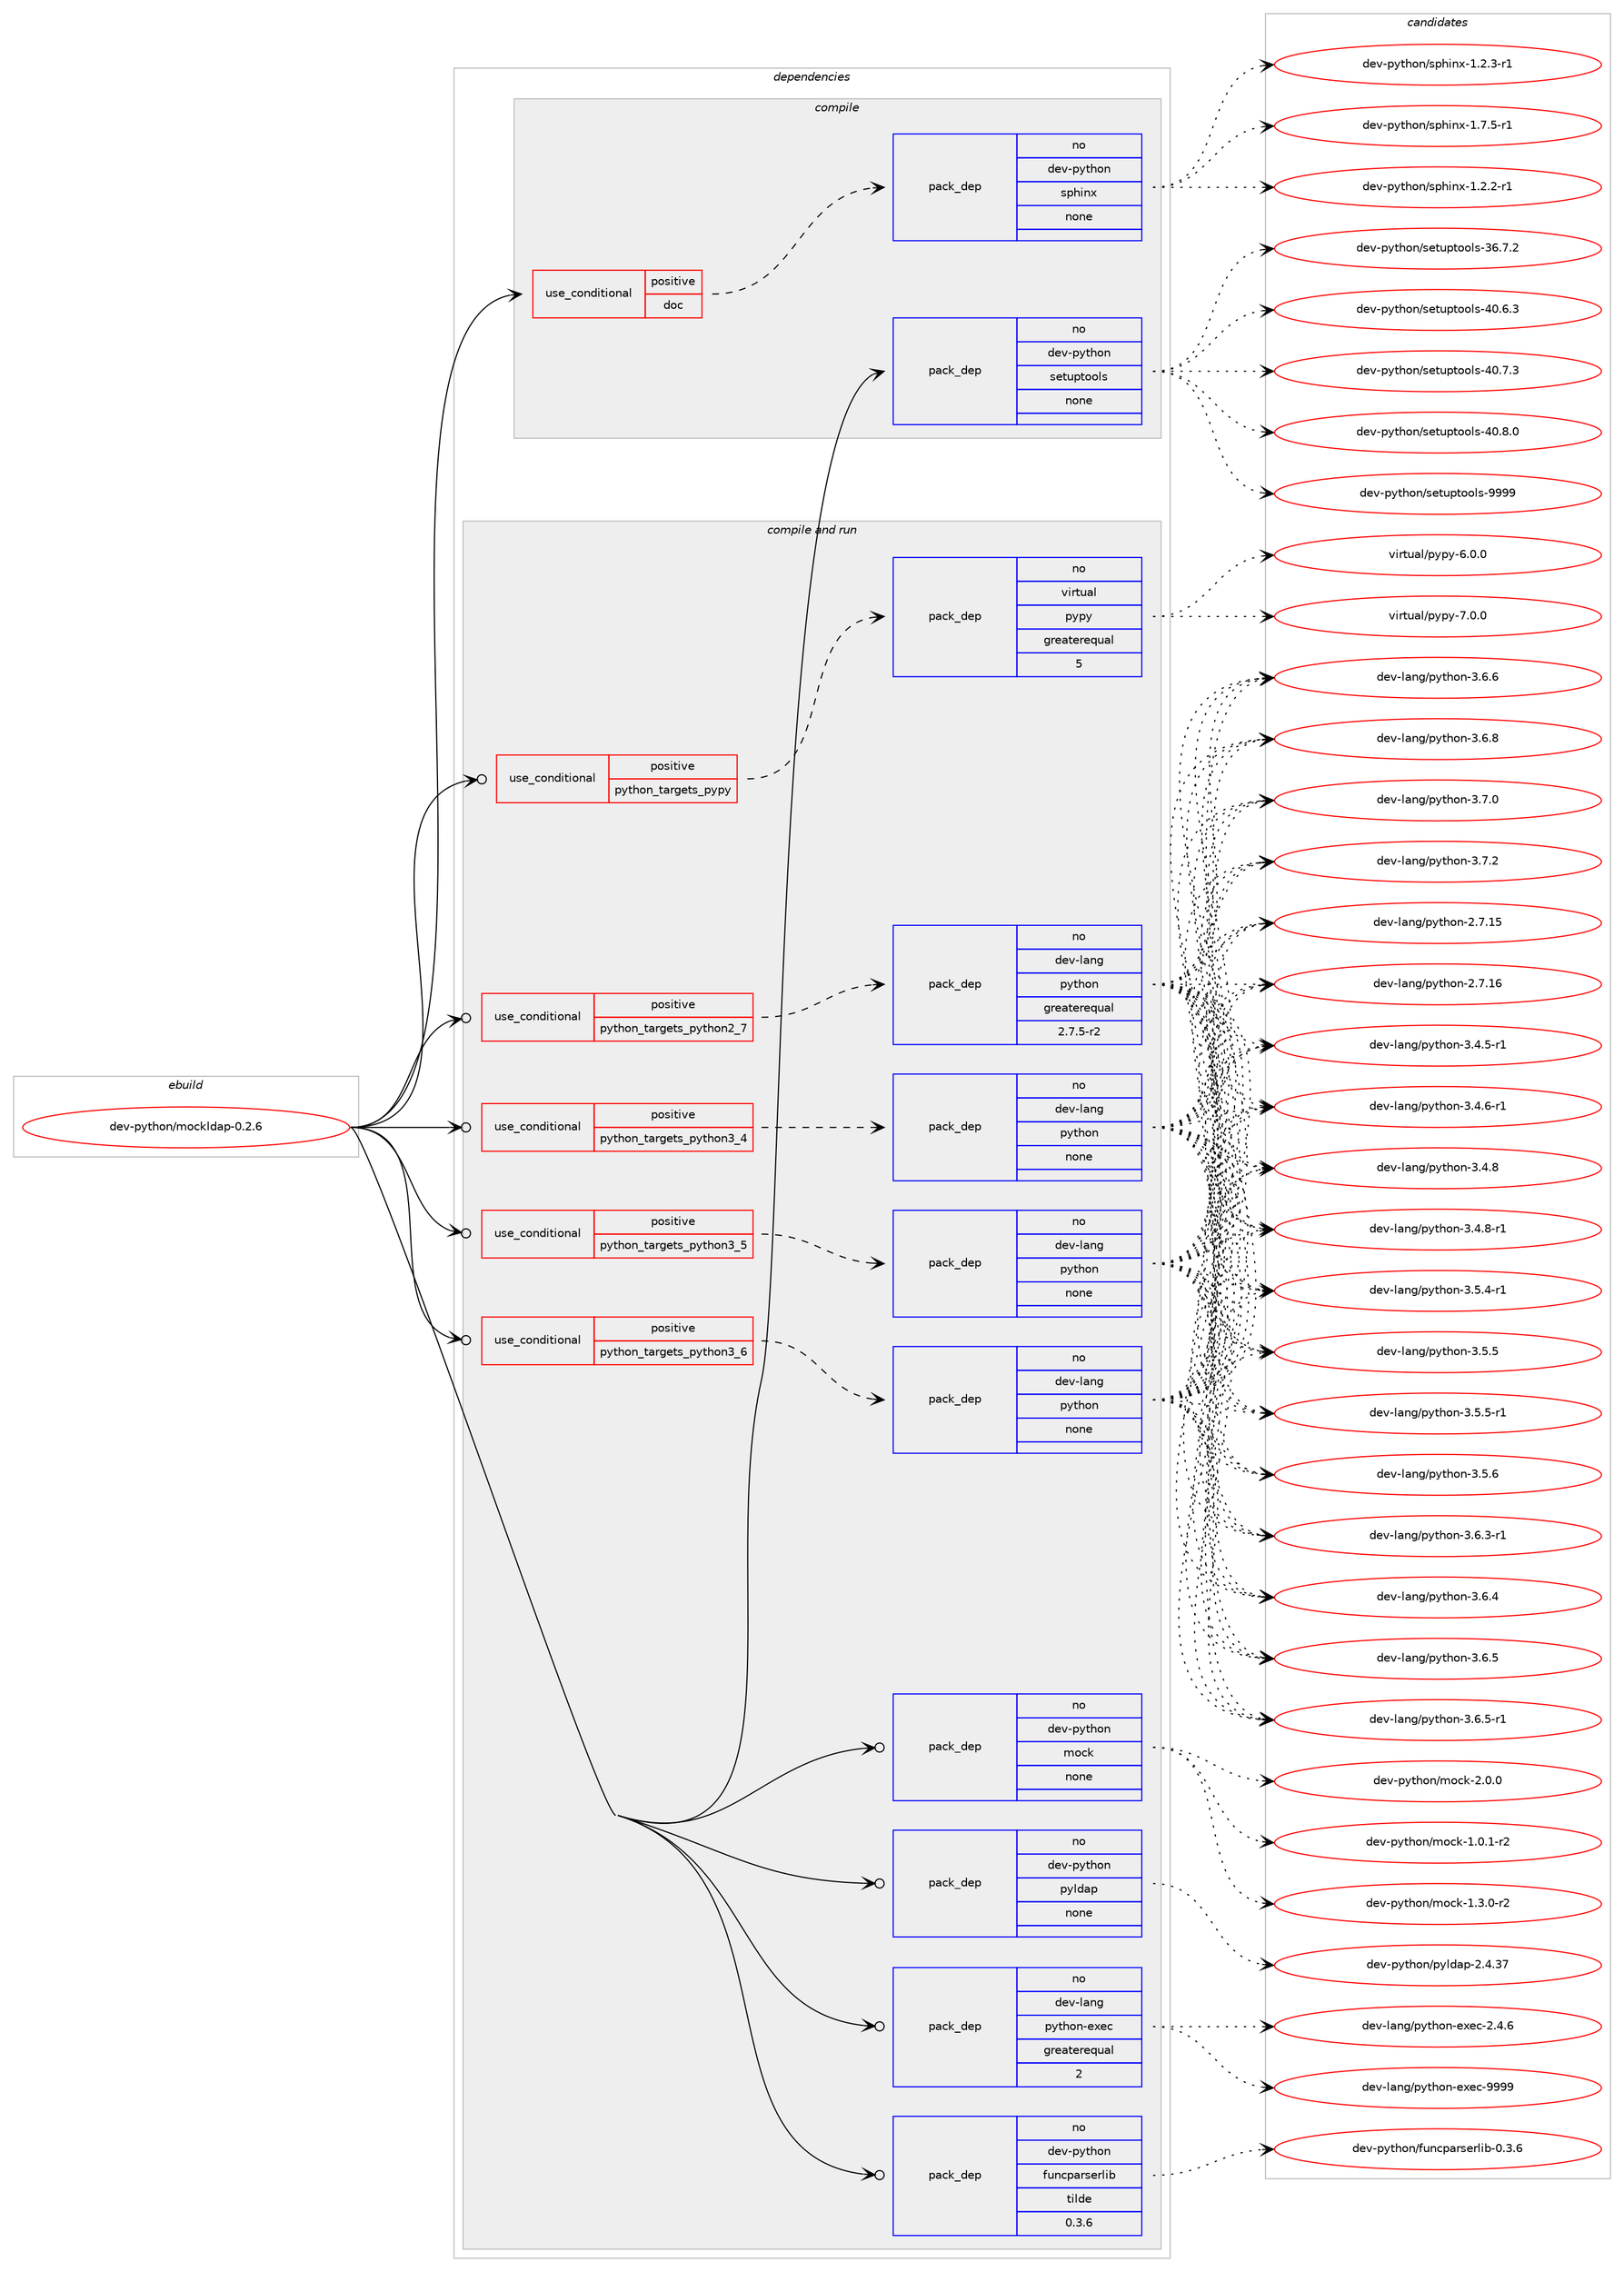 digraph prolog {

# *************
# Graph options
# *************

newrank=true;
concentrate=true;
compound=true;
graph [rankdir=LR,fontname=Helvetica,fontsize=10,ranksep=1.5];#, ranksep=2.5, nodesep=0.2];
edge  [arrowhead=vee];
node  [fontname=Helvetica,fontsize=10];

# **********
# The ebuild
# **********

subgraph cluster_leftcol {
color=gray;
rank=same;
label=<<i>ebuild</i>>;
id [label="dev-python/mockldap-0.2.6", color=red, width=4, href="../dev-python/mockldap-0.2.6.svg"];
}

# ****************
# The dependencies
# ****************

subgraph cluster_midcol {
color=gray;
label=<<i>dependencies</i>>;
subgraph cluster_compile {
fillcolor="#eeeeee";
style=filled;
label=<<i>compile</i>>;
subgraph cond377568 {
dependency1419081 [label=<<TABLE BORDER="0" CELLBORDER="1" CELLSPACING="0" CELLPADDING="4"><TR><TD ROWSPAN="3" CELLPADDING="10">use_conditional</TD></TR><TR><TD>positive</TD></TR><TR><TD>doc</TD></TR></TABLE>>, shape=none, color=red];
subgraph pack1018239 {
dependency1419082 [label=<<TABLE BORDER="0" CELLBORDER="1" CELLSPACING="0" CELLPADDING="4" WIDTH="220"><TR><TD ROWSPAN="6" CELLPADDING="30">pack_dep</TD></TR><TR><TD WIDTH="110">no</TD></TR><TR><TD>dev-python</TD></TR><TR><TD>sphinx</TD></TR><TR><TD>none</TD></TR><TR><TD></TD></TR></TABLE>>, shape=none, color=blue];
}
dependency1419081:e -> dependency1419082:w [weight=20,style="dashed",arrowhead="vee"];
}
id:e -> dependency1419081:w [weight=20,style="solid",arrowhead="vee"];
subgraph pack1018240 {
dependency1419083 [label=<<TABLE BORDER="0" CELLBORDER="1" CELLSPACING="0" CELLPADDING="4" WIDTH="220"><TR><TD ROWSPAN="6" CELLPADDING="30">pack_dep</TD></TR><TR><TD WIDTH="110">no</TD></TR><TR><TD>dev-python</TD></TR><TR><TD>setuptools</TD></TR><TR><TD>none</TD></TR><TR><TD></TD></TR></TABLE>>, shape=none, color=blue];
}
id:e -> dependency1419083:w [weight=20,style="solid",arrowhead="vee"];
}
subgraph cluster_compileandrun {
fillcolor="#eeeeee";
style=filled;
label=<<i>compile and run</i>>;
subgraph cond377569 {
dependency1419084 [label=<<TABLE BORDER="0" CELLBORDER="1" CELLSPACING="0" CELLPADDING="4"><TR><TD ROWSPAN="3" CELLPADDING="10">use_conditional</TD></TR><TR><TD>positive</TD></TR><TR><TD>python_targets_pypy</TD></TR></TABLE>>, shape=none, color=red];
subgraph pack1018241 {
dependency1419085 [label=<<TABLE BORDER="0" CELLBORDER="1" CELLSPACING="0" CELLPADDING="4" WIDTH="220"><TR><TD ROWSPAN="6" CELLPADDING="30">pack_dep</TD></TR><TR><TD WIDTH="110">no</TD></TR><TR><TD>virtual</TD></TR><TR><TD>pypy</TD></TR><TR><TD>greaterequal</TD></TR><TR><TD>5</TD></TR></TABLE>>, shape=none, color=blue];
}
dependency1419084:e -> dependency1419085:w [weight=20,style="dashed",arrowhead="vee"];
}
id:e -> dependency1419084:w [weight=20,style="solid",arrowhead="odotvee"];
subgraph cond377570 {
dependency1419086 [label=<<TABLE BORDER="0" CELLBORDER="1" CELLSPACING="0" CELLPADDING="4"><TR><TD ROWSPAN="3" CELLPADDING="10">use_conditional</TD></TR><TR><TD>positive</TD></TR><TR><TD>python_targets_python2_7</TD></TR></TABLE>>, shape=none, color=red];
subgraph pack1018242 {
dependency1419087 [label=<<TABLE BORDER="0" CELLBORDER="1" CELLSPACING="0" CELLPADDING="4" WIDTH="220"><TR><TD ROWSPAN="6" CELLPADDING="30">pack_dep</TD></TR><TR><TD WIDTH="110">no</TD></TR><TR><TD>dev-lang</TD></TR><TR><TD>python</TD></TR><TR><TD>greaterequal</TD></TR><TR><TD>2.7.5-r2</TD></TR></TABLE>>, shape=none, color=blue];
}
dependency1419086:e -> dependency1419087:w [weight=20,style="dashed",arrowhead="vee"];
}
id:e -> dependency1419086:w [weight=20,style="solid",arrowhead="odotvee"];
subgraph cond377571 {
dependency1419088 [label=<<TABLE BORDER="0" CELLBORDER="1" CELLSPACING="0" CELLPADDING="4"><TR><TD ROWSPAN="3" CELLPADDING="10">use_conditional</TD></TR><TR><TD>positive</TD></TR><TR><TD>python_targets_python3_4</TD></TR></TABLE>>, shape=none, color=red];
subgraph pack1018243 {
dependency1419089 [label=<<TABLE BORDER="0" CELLBORDER="1" CELLSPACING="0" CELLPADDING="4" WIDTH="220"><TR><TD ROWSPAN="6" CELLPADDING="30">pack_dep</TD></TR><TR><TD WIDTH="110">no</TD></TR><TR><TD>dev-lang</TD></TR><TR><TD>python</TD></TR><TR><TD>none</TD></TR><TR><TD></TD></TR></TABLE>>, shape=none, color=blue];
}
dependency1419088:e -> dependency1419089:w [weight=20,style="dashed",arrowhead="vee"];
}
id:e -> dependency1419088:w [weight=20,style="solid",arrowhead="odotvee"];
subgraph cond377572 {
dependency1419090 [label=<<TABLE BORDER="0" CELLBORDER="1" CELLSPACING="0" CELLPADDING="4"><TR><TD ROWSPAN="3" CELLPADDING="10">use_conditional</TD></TR><TR><TD>positive</TD></TR><TR><TD>python_targets_python3_5</TD></TR></TABLE>>, shape=none, color=red];
subgraph pack1018244 {
dependency1419091 [label=<<TABLE BORDER="0" CELLBORDER="1" CELLSPACING="0" CELLPADDING="4" WIDTH="220"><TR><TD ROWSPAN="6" CELLPADDING="30">pack_dep</TD></TR><TR><TD WIDTH="110">no</TD></TR><TR><TD>dev-lang</TD></TR><TR><TD>python</TD></TR><TR><TD>none</TD></TR><TR><TD></TD></TR></TABLE>>, shape=none, color=blue];
}
dependency1419090:e -> dependency1419091:w [weight=20,style="dashed",arrowhead="vee"];
}
id:e -> dependency1419090:w [weight=20,style="solid",arrowhead="odotvee"];
subgraph cond377573 {
dependency1419092 [label=<<TABLE BORDER="0" CELLBORDER="1" CELLSPACING="0" CELLPADDING="4"><TR><TD ROWSPAN="3" CELLPADDING="10">use_conditional</TD></TR><TR><TD>positive</TD></TR><TR><TD>python_targets_python3_6</TD></TR></TABLE>>, shape=none, color=red];
subgraph pack1018245 {
dependency1419093 [label=<<TABLE BORDER="0" CELLBORDER="1" CELLSPACING="0" CELLPADDING="4" WIDTH="220"><TR><TD ROWSPAN="6" CELLPADDING="30">pack_dep</TD></TR><TR><TD WIDTH="110">no</TD></TR><TR><TD>dev-lang</TD></TR><TR><TD>python</TD></TR><TR><TD>none</TD></TR><TR><TD></TD></TR></TABLE>>, shape=none, color=blue];
}
dependency1419092:e -> dependency1419093:w [weight=20,style="dashed",arrowhead="vee"];
}
id:e -> dependency1419092:w [weight=20,style="solid",arrowhead="odotvee"];
subgraph pack1018246 {
dependency1419094 [label=<<TABLE BORDER="0" CELLBORDER="1" CELLSPACING="0" CELLPADDING="4" WIDTH="220"><TR><TD ROWSPAN="6" CELLPADDING="30">pack_dep</TD></TR><TR><TD WIDTH="110">no</TD></TR><TR><TD>dev-lang</TD></TR><TR><TD>python-exec</TD></TR><TR><TD>greaterequal</TD></TR><TR><TD>2</TD></TR></TABLE>>, shape=none, color=blue];
}
id:e -> dependency1419094:w [weight=20,style="solid",arrowhead="odotvee"];
subgraph pack1018247 {
dependency1419095 [label=<<TABLE BORDER="0" CELLBORDER="1" CELLSPACING="0" CELLPADDING="4" WIDTH="220"><TR><TD ROWSPAN="6" CELLPADDING="30">pack_dep</TD></TR><TR><TD WIDTH="110">no</TD></TR><TR><TD>dev-python</TD></TR><TR><TD>funcparserlib</TD></TR><TR><TD>tilde</TD></TR><TR><TD>0.3.6</TD></TR></TABLE>>, shape=none, color=blue];
}
id:e -> dependency1419095:w [weight=20,style="solid",arrowhead="odotvee"];
subgraph pack1018248 {
dependency1419096 [label=<<TABLE BORDER="0" CELLBORDER="1" CELLSPACING="0" CELLPADDING="4" WIDTH="220"><TR><TD ROWSPAN="6" CELLPADDING="30">pack_dep</TD></TR><TR><TD WIDTH="110">no</TD></TR><TR><TD>dev-python</TD></TR><TR><TD>mock</TD></TR><TR><TD>none</TD></TR><TR><TD></TD></TR></TABLE>>, shape=none, color=blue];
}
id:e -> dependency1419096:w [weight=20,style="solid",arrowhead="odotvee"];
subgraph pack1018249 {
dependency1419097 [label=<<TABLE BORDER="0" CELLBORDER="1" CELLSPACING="0" CELLPADDING="4" WIDTH="220"><TR><TD ROWSPAN="6" CELLPADDING="30">pack_dep</TD></TR><TR><TD WIDTH="110">no</TD></TR><TR><TD>dev-python</TD></TR><TR><TD>pyldap</TD></TR><TR><TD>none</TD></TR><TR><TD></TD></TR></TABLE>>, shape=none, color=blue];
}
id:e -> dependency1419097:w [weight=20,style="solid",arrowhead="odotvee"];
}
subgraph cluster_run {
fillcolor="#eeeeee";
style=filled;
label=<<i>run</i>>;
}
}

# **************
# The candidates
# **************

subgraph cluster_choices {
rank=same;
color=gray;
label=<<i>candidates</i>>;

subgraph choice1018239 {
color=black;
nodesep=1;
choice10010111845112121116104111110471151121041051101204549465046504511449 [label="dev-python/sphinx-1.2.2-r1", color=red, width=4,href="../dev-python/sphinx-1.2.2-r1.svg"];
choice10010111845112121116104111110471151121041051101204549465046514511449 [label="dev-python/sphinx-1.2.3-r1", color=red, width=4,href="../dev-python/sphinx-1.2.3-r1.svg"];
choice10010111845112121116104111110471151121041051101204549465546534511449 [label="dev-python/sphinx-1.7.5-r1", color=red, width=4,href="../dev-python/sphinx-1.7.5-r1.svg"];
dependency1419082:e -> choice10010111845112121116104111110471151121041051101204549465046504511449:w [style=dotted,weight="100"];
dependency1419082:e -> choice10010111845112121116104111110471151121041051101204549465046514511449:w [style=dotted,weight="100"];
dependency1419082:e -> choice10010111845112121116104111110471151121041051101204549465546534511449:w [style=dotted,weight="100"];
}
subgraph choice1018240 {
color=black;
nodesep=1;
choice100101118451121211161041111104711510111611711211611111110811545515446554650 [label="dev-python/setuptools-36.7.2", color=red, width=4,href="../dev-python/setuptools-36.7.2.svg"];
choice100101118451121211161041111104711510111611711211611111110811545524846544651 [label="dev-python/setuptools-40.6.3", color=red, width=4,href="../dev-python/setuptools-40.6.3.svg"];
choice100101118451121211161041111104711510111611711211611111110811545524846554651 [label="dev-python/setuptools-40.7.3", color=red, width=4,href="../dev-python/setuptools-40.7.3.svg"];
choice100101118451121211161041111104711510111611711211611111110811545524846564648 [label="dev-python/setuptools-40.8.0", color=red, width=4,href="../dev-python/setuptools-40.8.0.svg"];
choice10010111845112121116104111110471151011161171121161111111081154557575757 [label="dev-python/setuptools-9999", color=red, width=4,href="../dev-python/setuptools-9999.svg"];
dependency1419083:e -> choice100101118451121211161041111104711510111611711211611111110811545515446554650:w [style=dotted,weight="100"];
dependency1419083:e -> choice100101118451121211161041111104711510111611711211611111110811545524846544651:w [style=dotted,weight="100"];
dependency1419083:e -> choice100101118451121211161041111104711510111611711211611111110811545524846554651:w [style=dotted,weight="100"];
dependency1419083:e -> choice100101118451121211161041111104711510111611711211611111110811545524846564648:w [style=dotted,weight="100"];
dependency1419083:e -> choice10010111845112121116104111110471151011161171121161111111081154557575757:w [style=dotted,weight="100"];
}
subgraph choice1018241 {
color=black;
nodesep=1;
choice1181051141161179710847112121112121455446484648 [label="virtual/pypy-6.0.0", color=red, width=4,href="../virtual/pypy-6.0.0.svg"];
choice1181051141161179710847112121112121455546484648 [label="virtual/pypy-7.0.0", color=red, width=4,href="../virtual/pypy-7.0.0.svg"];
dependency1419085:e -> choice1181051141161179710847112121112121455446484648:w [style=dotted,weight="100"];
dependency1419085:e -> choice1181051141161179710847112121112121455546484648:w [style=dotted,weight="100"];
}
subgraph choice1018242 {
color=black;
nodesep=1;
choice10010111845108971101034711212111610411111045504655464953 [label="dev-lang/python-2.7.15", color=red, width=4,href="../dev-lang/python-2.7.15.svg"];
choice10010111845108971101034711212111610411111045504655464954 [label="dev-lang/python-2.7.16", color=red, width=4,href="../dev-lang/python-2.7.16.svg"];
choice1001011184510897110103471121211161041111104551465246534511449 [label="dev-lang/python-3.4.5-r1", color=red, width=4,href="../dev-lang/python-3.4.5-r1.svg"];
choice1001011184510897110103471121211161041111104551465246544511449 [label="dev-lang/python-3.4.6-r1", color=red, width=4,href="../dev-lang/python-3.4.6-r1.svg"];
choice100101118451089711010347112121116104111110455146524656 [label="dev-lang/python-3.4.8", color=red, width=4,href="../dev-lang/python-3.4.8.svg"];
choice1001011184510897110103471121211161041111104551465246564511449 [label="dev-lang/python-3.4.8-r1", color=red, width=4,href="../dev-lang/python-3.4.8-r1.svg"];
choice1001011184510897110103471121211161041111104551465346524511449 [label="dev-lang/python-3.5.4-r1", color=red, width=4,href="../dev-lang/python-3.5.4-r1.svg"];
choice100101118451089711010347112121116104111110455146534653 [label="dev-lang/python-3.5.5", color=red, width=4,href="../dev-lang/python-3.5.5.svg"];
choice1001011184510897110103471121211161041111104551465346534511449 [label="dev-lang/python-3.5.5-r1", color=red, width=4,href="../dev-lang/python-3.5.5-r1.svg"];
choice100101118451089711010347112121116104111110455146534654 [label="dev-lang/python-3.5.6", color=red, width=4,href="../dev-lang/python-3.5.6.svg"];
choice1001011184510897110103471121211161041111104551465446514511449 [label="dev-lang/python-3.6.3-r1", color=red, width=4,href="../dev-lang/python-3.6.3-r1.svg"];
choice100101118451089711010347112121116104111110455146544652 [label="dev-lang/python-3.6.4", color=red, width=4,href="../dev-lang/python-3.6.4.svg"];
choice100101118451089711010347112121116104111110455146544653 [label="dev-lang/python-3.6.5", color=red, width=4,href="../dev-lang/python-3.6.5.svg"];
choice1001011184510897110103471121211161041111104551465446534511449 [label="dev-lang/python-3.6.5-r1", color=red, width=4,href="../dev-lang/python-3.6.5-r1.svg"];
choice100101118451089711010347112121116104111110455146544654 [label="dev-lang/python-3.6.6", color=red, width=4,href="../dev-lang/python-3.6.6.svg"];
choice100101118451089711010347112121116104111110455146544656 [label="dev-lang/python-3.6.8", color=red, width=4,href="../dev-lang/python-3.6.8.svg"];
choice100101118451089711010347112121116104111110455146554648 [label="dev-lang/python-3.7.0", color=red, width=4,href="../dev-lang/python-3.7.0.svg"];
choice100101118451089711010347112121116104111110455146554650 [label="dev-lang/python-3.7.2", color=red, width=4,href="../dev-lang/python-3.7.2.svg"];
dependency1419087:e -> choice10010111845108971101034711212111610411111045504655464953:w [style=dotted,weight="100"];
dependency1419087:e -> choice10010111845108971101034711212111610411111045504655464954:w [style=dotted,weight="100"];
dependency1419087:e -> choice1001011184510897110103471121211161041111104551465246534511449:w [style=dotted,weight="100"];
dependency1419087:e -> choice1001011184510897110103471121211161041111104551465246544511449:w [style=dotted,weight="100"];
dependency1419087:e -> choice100101118451089711010347112121116104111110455146524656:w [style=dotted,weight="100"];
dependency1419087:e -> choice1001011184510897110103471121211161041111104551465246564511449:w [style=dotted,weight="100"];
dependency1419087:e -> choice1001011184510897110103471121211161041111104551465346524511449:w [style=dotted,weight="100"];
dependency1419087:e -> choice100101118451089711010347112121116104111110455146534653:w [style=dotted,weight="100"];
dependency1419087:e -> choice1001011184510897110103471121211161041111104551465346534511449:w [style=dotted,weight="100"];
dependency1419087:e -> choice100101118451089711010347112121116104111110455146534654:w [style=dotted,weight="100"];
dependency1419087:e -> choice1001011184510897110103471121211161041111104551465446514511449:w [style=dotted,weight="100"];
dependency1419087:e -> choice100101118451089711010347112121116104111110455146544652:w [style=dotted,weight="100"];
dependency1419087:e -> choice100101118451089711010347112121116104111110455146544653:w [style=dotted,weight="100"];
dependency1419087:e -> choice1001011184510897110103471121211161041111104551465446534511449:w [style=dotted,weight="100"];
dependency1419087:e -> choice100101118451089711010347112121116104111110455146544654:w [style=dotted,weight="100"];
dependency1419087:e -> choice100101118451089711010347112121116104111110455146544656:w [style=dotted,weight="100"];
dependency1419087:e -> choice100101118451089711010347112121116104111110455146554648:w [style=dotted,weight="100"];
dependency1419087:e -> choice100101118451089711010347112121116104111110455146554650:w [style=dotted,weight="100"];
}
subgraph choice1018243 {
color=black;
nodesep=1;
choice10010111845108971101034711212111610411111045504655464953 [label="dev-lang/python-2.7.15", color=red, width=4,href="../dev-lang/python-2.7.15.svg"];
choice10010111845108971101034711212111610411111045504655464954 [label="dev-lang/python-2.7.16", color=red, width=4,href="../dev-lang/python-2.7.16.svg"];
choice1001011184510897110103471121211161041111104551465246534511449 [label="dev-lang/python-3.4.5-r1", color=red, width=4,href="../dev-lang/python-3.4.5-r1.svg"];
choice1001011184510897110103471121211161041111104551465246544511449 [label="dev-lang/python-3.4.6-r1", color=red, width=4,href="../dev-lang/python-3.4.6-r1.svg"];
choice100101118451089711010347112121116104111110455146524656 [label="dev-lang/python-3.4.8", color=red, width=4,href="../dev-lang/python-3.4.8.svg"];
choice1001011184510897110103471121211161041111104551465246564511449 [label="dev-lang/python-3.4.8-r1", color=red, width=4,href="../dev-lang/python-3.4.8-r1.svg"];
choice1001011184510897110103471121211161041111104551465346524511449 [label="dev-lang/python-3.5.4-r1", color=red, width=4,href="../dev-lang/python-3.5.4-r1.svg"];
choice100101118451089711010347112121116104111110455146534653 [label="dev-lang/python-3.5.5", color=red, width=4,href="../dev-lang/python-3.5.5.svg"];
choice1001011184510897110103471121211161041111104551465346534511449 [label="dev-lang/python-3.5.5-r1", color=red, width=4,href="../dev-lang/python-3.5.5-r1.svg"];
choice100101118451089711010347112121116104111110455146534654 [label="dev-lang/python-3.5.6", color=red, width=4,href="../dev-lang/python-3.5.6.svg"];
choice1001011184510897110103471121211161041111104551465446514511449 [label="dev-lang/python-3.6.3-r1", color=red, width=4,href="../dev-lang/python-3.6.3-r1.svg"];
choice100101118451089711010347112121116104111110455146544652 [label="dev-lang/python-3.6.4", color=red, width=4,href="../dev-lang/python-3.6.4.svg"];
choice100101118451089711010347112121116104111110455146544653 [label="dev-lang/python-3.6.5", color=red, width=4,href="../dev-lang/python-3.6.5.svg"];
choice1001011184510897110103471121211161041111104551465446534511449 [label="dev-lang/python-3.6.5-r1", color=red, width=4,href="../dev-lang/python-3.6.5-r1.svg"];
choice100101118451089711010347112121116104111110455146544654 [label="dev-lang/python-3.6.6", color=red, width=4,href="../dev-lang/python-3.6.6.svg"];
choice100101118451089711010347112121116104111110455146544656 [label="dev-lang/python-3.6.8", color=red, width=4,href="../dev-lang/python-3.6.8.svg"];
choice100101118451089711010347112121116104111110455146554648 [label="dev-lang/python-3.7.0", color=red, width=4,href="../dev-lang/python-3.7.0.svg"];
choice100101118451089711010347112121116104111110455146554650 [label="dev-lang/python-3.7.2", color=red, width=4,href="../dev-lang/python-3.7.2.svg"];
dependency1419089:e -> choice10010111845108971101034711212111610411111045504655464953:w [style=dotted,weight="100"];
dependency1419089:e -> choice10010111845108971101034711212111610411111045504655464954:w [style=dotted,weight="100"];
dependency1419089:e -> choice1001011184510897110103471121211161041111104551465246534511449:w [style=dotted,weight="100"];
dependency1419089:e -> choice1001011184510897110103471121211161041111104551465246544511449:w [style=dotted,weight="100"];
dependency1419089:e -> choice100101118451089711010347112121116104111110455146524656:w [style=dotted,weight="100"];
dependency1419089:e -> choice1001011184510897110103471121211161041111104551465246564511449:w [style=dotted,weight="100"];
dependency1419089:e -> choice1001011184510897110103471121211161041111104551465346524511449:w [style=dotted,weight="100"];
dependency1419089:e -> choice100101118451089711010347112121116104111110455146534653:w [style=dotted,weight="100"];
dependency1419089:e -> choice1001011184510897110103471121211161041111104551465346534511449:w [style=dotted,weight="100"];
dependency1419089:e -> choice100101118451089711010347112121116104111110455146534654:w [style=dotted,weight="100"];
dependency1419089:e -> choice1001011184510897110103471121211161041111104551465446514511449:w [style=dotted,weight="100"];
dependency1419089:e -> choice100101118451089711010347112121116104111110455146544652:w [style=dotted,weight="100"];
dependency1419089:e -> choice100101118451089711010347112121116104111110455146544653:w [style=dotted,weight="100"];
dependency1419089:e -> choice1001011184510897110103471121211161041111104551465446534511449:w [style=dotted,weight="100"];
dependency1419089:e -> choice100101118451089711010347112121116104111110455146544654:w [style=dotted,weight="100"];
dependency1419089:e -> choice100101118451089711010347112121116104111110455146544656:w [style=dotted,weight="100"];
dependency1419089:e -> choice100101118451089711010347112121116104111110455146554648:w [style=dotted,weight="100"];
dependency1419089:e -> choice100101118451089711010347112121116104111110455146554650:w [style=dotted,weight="100"];
}
subgraph choice1018244 {
color=black;
nodesep=1;
choice10010111845108971101034711212111610411111045504655464953 [label="dev-lang/python-2.7.15", color=red, width=4,href="../dev-lang/python-2.7.15.svg"];
choice10010111845108971101034711212111610411111045504655464954 [label="dev-lang/python-2.7.16", color=red, width=4,href="../dev-lang/python-2.7.16.svg"];
choice1001011184510897110103471121211161041111104551465246534511449 [label="dev-lang/python-3.4.5-r1", color=red, width=4,href="../dev-lang/python-3.4.5-r1.svg"];
choice1001011184510897110103471121211161041111104551465246544511449 [label="dev-lang/python-3.4.6-r1", color=red, width=4,href="../dev-lang/python-3.4.6-r1.svg"];
choice100101118451089711010347112121116104111110455146524656 [label="dev-lang/python-3.4.8", color=red, width=4,href="../dev-lang/python-3.4.8.svg"];
choice1001011184510897110103471121211161041111104551465246564511449 [label="dev-lang/python-3.4.8-r1", color=red, width=4,href="../dev-lang/python-3.4.8-r1.svg"];
choice1001011184510897110103471121211161041111104551465346524511449 [label="dev-lang/python-3.5.4-r1", color=red, width=4,href="../dev-lang/python-3.5.4-r1.svg"];
choice100101118451089711010347112121116104111110455146534653 [label="dev-lang/python-3.5.5", color=red, width=4,href="../dev-lang/python-3.5.5.svg"];
choice1001011184510897110103471121211161041111104551465346534511449 [label="dev-lang/python-3.5.5-r1", color=red, width=4,href="../dev-lang/python-3.5.5-r1.svg"];
choice100101118451089711010347112121116104111110455146534654 [label="dev-lang/python-3.5.6", color=red, width=4,href="../dev-lang/python-3.5.6.svg"];
choice1001011184510897110103471121211161041111104551465446514511449 [label="dev-lang/python-3.6.3-r1", color=red, width=4,href="../dev-lang/python-3.6.3-r1.svg"];
choice100101118451089711010347112121116104111110455146544652 [label="dev-lang/python-3.6.4", color=red, width=4,href="../dev-lang/python-3.6.4.svg"];
choice100101118451089711010347112121116104111110455146544653 [label="dev-lang/python-3.6.5", color=red, width=4,href="../dev-lang/python-3.6.5.svg"];
choice1001011184510897110103471121211161041111104551465446534511449 [label="dev-lang/python-3.6.5-r1", color=red, width=4,href="../dev-lang/python-3.6.5-r1.svg"];
choice100101118451089711010347112121116104111110455146544654 [label="dev-lang/python-3.6.6", color=red, width=4,href="../dev-lang/python-3.6.6.svg"];
choice100101118451089711010347112121116104111110455146544656 [label="dev-lang/python-3.6.8", color=red, width=4,href="../dev-lang/python-3.6.8.svg"];
choice100101118451089711010347112121116104111110455146554648 [label="dev-lang/python-3.7.0", color=red, width=4,href="../dev-lang/python-3.7.0.svg"];
choice100101118451089711010347112121116104111110455146554650 [label="dev-lang/python-3.7.2", color=red, width=4,href="../dev-lang/python-3.7.2.svg"];
dependency1419091:e -> choice10010111845108971101034711212111610411111045504655464953:w [style=dotted,weight="100"];
dependency1419091:e -> choice10010111845108971101034711212111610411111045504655464954:w [style=dotted,weight="100"];
dependency1419091:e -> choice1001011184510897110103471121211161041111104551465246534511449:w [style=dotted,weight="100"];
dependency1419091:e -> choice1001011184510897110103471121211161041111104551465246544511449:w [style=dotted,weight="100"];
dependency1419091:e -> choice100101118451089711010347112121116104111110455146524656:w [style=dotted,weight="100"];
dependency1419091:e -> choice1001011184510897110103471121211161041111104551465246564511449:w [style=dotted,weight="100"];
dependency1419091:e -> choice1001011184510897110103471121211161041111104551465346524511449:w [style=dotted,weight="100"];
dependency1419091:e -> choice100101118451089711010347112121116104111110455146534653:w [style=dotted,weight="100"];
dependency1419091:e -> choice1001011184510897110103471121211161041111104551465346534511449:w [style=dotted,weight="100"];
dependency1419091:e -> choice100101118451089711010347112121116104111110455146534654:w [style=dotted,weight="100"];
dependency1419091:e -> choice1001011184510897110103471121211161041111104551465446514511449:w [style=dotted,weight="100"];
dependency1419091:e -> choice100101118451089711010347112121116104111110455146544652:w [style=dotted,weight="100"];
dependency1419091:e -> choice100101118451089711010347112121116104111110455146544653:w [style=dotted,weight="100"];
dependency1419091:e -> choice1001011184510897110103471121211161041111104551465446534511449:w [style=dotted,weight="100"];
dependency1419091:e -> choice100101118451089711010347112121116104111110455146544654:w [style=dotted,weight="100"];
dependency1419091:e -> choice100101118451089711010347112121116104111110455146544656:w [style=dotted,weight="100"];
dependency1419091:e -> choice100101118451089711010347112121116104111110455146554648:w [style=dotted,weight="100"];
dependency1419091:e -> choice100101118451089711010347112121116104111110455146554650:w [style=dotted,weight="100"];
}
subgraph choice1018245 {
color=black;
nodesep=1;
choice10010111845108971101034711212111610411111045504655464953 [label="dev-lang/python-2.7.15", color=red, width=4,href="../dev-lang/python-2.7.15.svg"];
choice10010111845108971101034711212111610411111045504655464954 [label="dev-lang/python-2.7.16", color=red, width=4,href="../dev-lang/python-2.7.16.svg"];
choice1001011184510897110103471121211161041111104551465246534511449 [label="dev-lang/python-3.4.5-r1", color=red, width=4,href="../dev-lang/python-3.4.5-r1.svg"];
choice1001011184510897110103471121211161041111104551465246544511449 [label="dev-lang/python-3.4.6-r1", color=red, width=4,href="../dev-lang/python-3.4.6-r1.svg"];
choice100101118451089711010347112121116104111110455146524656 [label="dev-lang/python-3.4.8", color=red, width=4,href="../dev-lang/python-3.4.8.svg"];
choice1001011184510897110103471121211161041111104551465246564511449 [label="dev-lang/python-3.4.8-r1", color=red, width=4,href="../dev-lang/python-3.4.8-r1.svg"];
choice1001011184510897110103471121211161041111104551465346524511449 [label="dev-lang/python-3.5.4-r1", color=red, width=4,href="../dev-lang/python-3.5.4-r1.svg"];
choice100101118451089711010347112121116104111110455146534653 [label="dev-lang/python-3.5.5", color=red, width=4,href="../dev-lang/python-3.5.5.svg"];
choice1001011184510897110103471121211161041111104551465346534511449 [label="dev-lang/python-3.5.5-r1", color=red, width=4,href="../dev-lang/python-3.5.5-r1.svg"];
choice100101118451089711010347112121116104111110455146534654 [label="dev-lang/python-3.5.6", color=red, width=4,href="../dev-lang/python-3.5.6.svg"];
choice1001011184510897110103471121211161041111104551465446514511449 [label="dev-lang/python-3.6.3-r1", color=red, width=4,href="../dev-lang/python-3.6.3-r1.svg"];
choice100101118451089711010347112121116104111110455146544652 [label="dev-lang/python-3.6.4", color=red, width=4,href="../dev-lang/python-3.6.4.svg"];
choice100101118451089711010347112121116104111110455146544653 [label="dev-lang/python-3.6.5", color=red, width=4,href="../dev-lang/python-3.6.5.svg"];
choice1001011184510897110103471121211161041111104551465446534511449 [label="dev-lang/python-3.6.5-r1", color=red, width=4,href="../dev-lang/python-3.6.5-r1.svg"];
choice100101118451089711010347112121116104111110455146544654 [label="dev-lang/python-3.6.6", color=red, width=4,href="../dev-lang/python-3.6.6.svg"];
choice100101118451089711010347112121116104111110455146544656 [label="dev-lang/python-3.6.8", color=red, width=4,href="../dev-lang/python-3.6.8.svg"];
choice100101118451089711010347112121116104111110455146554648 [label="dev-lang/python-3.7.0", color=red, width=4,href="../dev-lang/python-3.7.0.svg"];
choice100101118451089711010347112121116104111110455146554650 [label="dev-lang/python-3.7.2", color=red, width=4,href="../dev-lang/python-3.7.2.svg"];
dependency1419093:e -> choice10010111845108971101034711212111610411111045504655464953:w [style=dotted,weight="100"];
dependency1419093:e -> choice10010111845108971101034711212111610411111045504655464954:w [style=dotted,weight="100"];
dependency1419093:e -> choice1001011184510897110103471121211161041111104551465246534511449:w [style=dotted,weight="100"];
dependency1419093:e -> choice1001011184510897110103471121211161041111104551465246544511449:w [style=dotted,weight="100"];
dependency1419093:e -> choice100101118451089711010347112121116104111110455146524656:w [style=dotted,weight="100"];
dependency1419093:e -> choice1001011184510897110103471121211161041111104551465246564511449:w [style=dotted,weight="100"];
dependency1419093:e -> choice1001011184510897110103471121211161041111104551465346524511449:w [style=dotted,weight="100"];
dependency1419093:e -> choice100101118451089711010347112121116104111110455146534653:w [style=dotted,weight="100"];
dependency1419093:e -> choice1001011184510897110103471121211161041111104551465346534511449:w [style=dotted,weight="100"];
dependency1419093:e -> choice100101118451089711010347112121116104111110455146534654:w [style=dotted,weight="100"];
dependency1419093:e -> choice1001011184510897110103471121211161041111104551465446514511449:w [style=dotted,weight="100"];
dependency1419093:e -> choice100101118451089711010347112121116104111110455146544652:w [style=dotted,weight="100"];
dependency1419093:e -> choice100101118451089711010347112121116104111110455146544653:w [style=dotted,weight="100"];
dependency1419093:e -> choice1001011184510897110103471121211161041111104551465446534511449:w [style=dotted,weight="100"];
dependency1419093:e -> choice100101118451089711010347112121116104111110455146544654:w [style=dotted,weight="100"];
dependency1419093:e -> choice100101118451089711010347112121116104111110455146544656:w [style=dotted,weight="100"];
dependency1419093:e -> choice100101118451089711010347112121116104111110455146554648:w [style=dotted,weight="100"];
dependency1419093:e -> choice100101118451089711010347112121116104111110455146554650:w [style=dotted,weight="100"];
}
subgraph choice1018246 {
color=black;
nodesep=1;
choice1001011184510897110103471121211161041111104510112010199455046524654 [label="dev-lang/python-exec-2.4.6", color=red, width=4,href="../dev-lang/python-exec-2.4.6.svg"];
choice10010111845108971101034711212111610411111045101120101994557575757 [label="dev-lang/python-exec-9999", color=red, width=4,href="../dev-lang/python-exec-9999.svg"];
dependency1419094:e -> choice1001011184510897110103471121211161041111104510112010199455046524654:w [style=dotted,weight="100"];
dependency1419094:e -> choice10010111845108971101034711212111610411111045101120101994557575757:w [style=dotted,weight="100"];
}
subgraph choice1018247 {
color=black;
nodesep=1;
choice1001011184511212111610411111047102117110991129711411510111410810598454846514654 [label="dev-python/funcparserlib-0.3.6", color=red, width=4,href="../dev-python/funcparserlib-0.3.6.svg"];
dependency1419095:e -> choice1001011184511212111610411111047102117110991129711411510111410810598454846514654:w [style=dotted,weight="100"];
}
subgraph choice1018248 {
color=black;
nodesep=1;
choice1001011184511212111610411111047109111991074549464846494511450 [label="dev-python/mock-1.0.1-r2", color=red, width=4,href="../dev-python/mock-1.0.1-r2.svg"];
choice1001011184511212111610411111047109111991074549465146484511450 [label="dev-python/mock-1.3.0-r2", color=red, width=4,href="../dev-python/mock-1.3.0-r2.svg"];
choice100101118451121211161041111104710911199107455046484648 [label="dev-python/mock-2.0.0", color=red, width=4,href="../dev-python/mock-2.0.0.svg"];
dependency1419096:e -> choice1001011184511212111610411111047109111991074549464846494511450:w [style=dotted,weight="100"];
dependency1419096:e -> choice1001011184511212111610411111047109111991074549465146484511450:w [style=dotted,weight="100"];
dependency1419096:e -> choice100101118451121211161041111104710911199107455046484648:w [style=dotted,weight="100"];
}
subgraph choice1018249 {
color=black;
nodesep=1;
choice10010111845112121116104111110471121211081009711245504652465155 [label="dev-python/pyldap-2.4.37", color=red, width=4,href="../dev-python/pyldap-2.4.37.svg"];
dependency1419097:e -> choice10010111845112121116104111110471121211081009711245504652465155:w [style=dotted,weight="100"];
}
}

}
